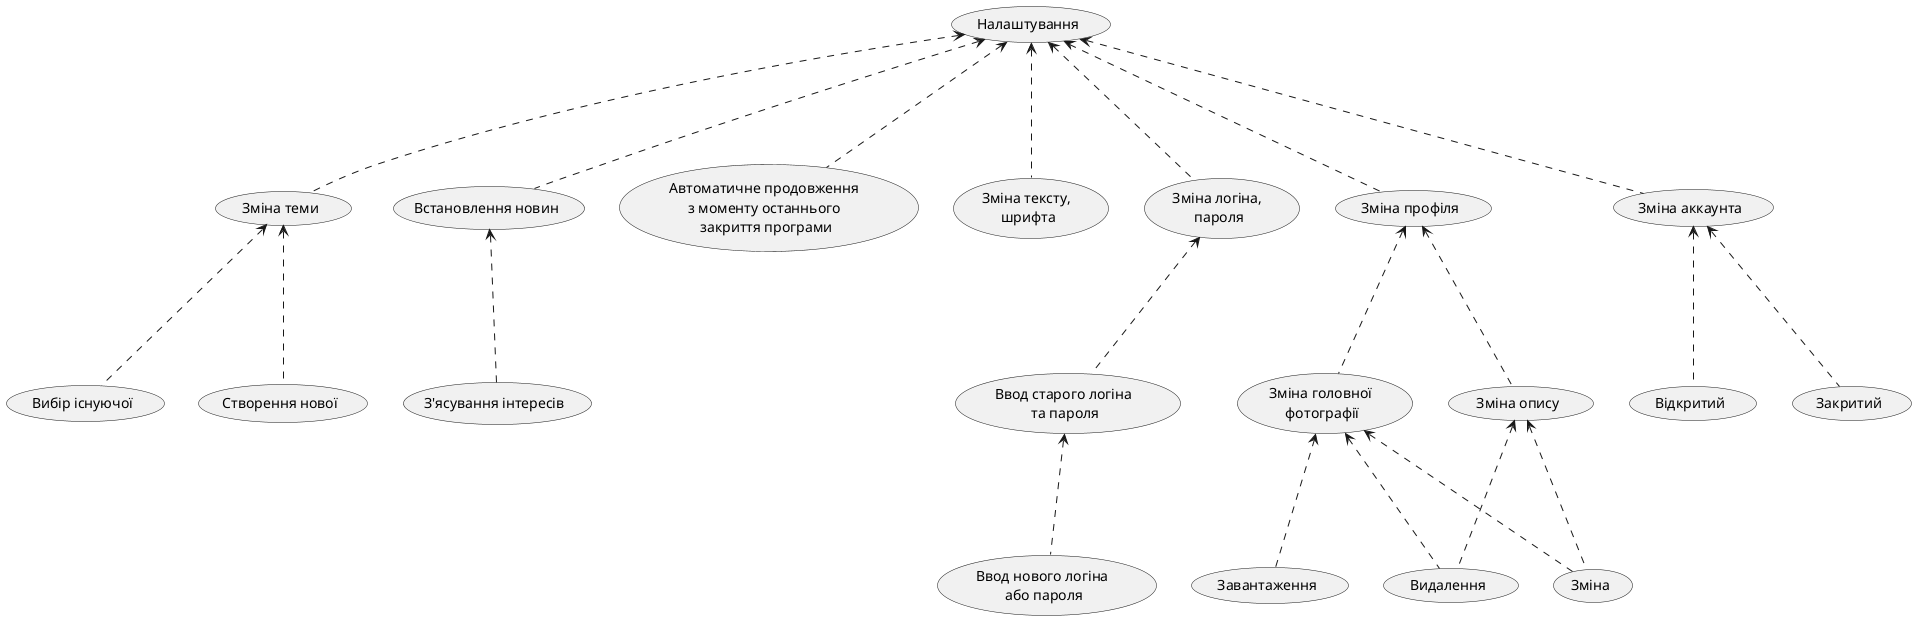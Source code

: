 @startuml

(Налаштування)<...(Зміна теми)
(Налаштування)<...(Встановлення новин)
(Налаштування)<...(Автоматичне продовження \nз моменту останнього \nзакриття програми)
(Налаштування)<...(Зміна тексту, \nшрифта)
(Налаштування)<...(Зміна логіна, \nпароля)
(Налаштування)<...(Зміна профіля)
(Налаштування)<...(Зміна аккаунта)

(Зміна теми)<...(Вибір існуючої)
(Зміна теми)<...(Створення нової)

(Встановлення новин)<...(З'ясування інтересів)
(Зміна логіна, \nпароля)<...(Ввод старого логіна \nта пароля)
(Ввод старого логіна \nта пароля)<...(Ввод нового логіна \nабо пароля)

(Зміна профіля)<...(Зміна головної \nфотографії)
(Зміна головної \nфотографії)<...(Видалення)
(Зміна головної \nфотографії)<...(Завантаження)
(Зміна головної \nфотографії)<...(Зміна)

(Зміна профіля)<...(Зміна опису)
(Зміна опису)<...(Видалення)
(Зміна опису)<...(Зміна)

(Зміна аккаунта)<...(Відкритий)
(Зміна аккаунта)<...(Закритий)
@endum
